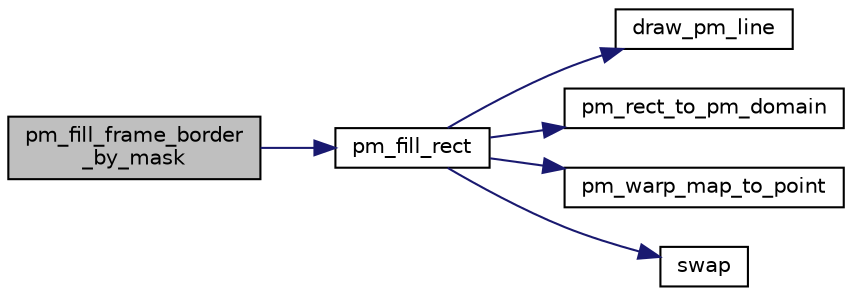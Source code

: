 digraph "pm_fill_frame_border_by_mask"
{
 // INTERACTIVE_SVG=YES
 // LATEX_PDF_SIZE
  bgcolor="transparent";
  edge [fontname="Helvetica",fontsize="10",labelfontname="Helvetica",labelfontsize="10"];
  node [fontname="Helvetica",fontsize="10",shape=record];
  rankdir="LR";
  Node1 [label="pm_fill_frame_border\l_by_mask",height=0.2,width=0.4,color="black", fillcolor="grey75", style="filled", fontcolor="black",tooltip=" "];
  Node1 -> Node2 [color="midnightblue",fontsize="10",style="solid",fontname="Helvetica"];
  Node2 [label="pm_fill_rect",height=0.2,width=0.4,color="black",URL="$d8/d26/group__PM__FUNCTION__GROUP.html#gafdf15c2c2724903df88b5982ed5324f7",tooltip=" "];
  Node2 -> Node3 [color="midnightblue",fontsize="10",style="solid",fontname="Helvetica"];
  Node3 [label="draw_pm_line",height=0.2,width=0.4,color="black",URL="$db/dab/lib__pm_8c.html#aa7bfa547ddc13e5932d537aa418ef4fa",tooltip=" "];
  Node2 -> Node4 [color="midnightblue",fontsize="10",style="solid",fontname="Helvetica"];
  Node4 [label="pm_rect_to_pm_domain",height=0.2,width=0.4,color="black",URL="$d8/d26/group__PM__FUNCTION__GROUP.html#ga045aae10e0ee3df0132eef397b78cf28",tooltip=" "];
  Node2 -> Node5 [color="midnightblue",fontsize="10",style="solid",fontname="Helvetica"];
  Node5 [label="pm_warp_map_to_point",height=0.2,width=0.4,color="black",URL="$d8/d26/group__PM__FUNCTION__GROUP.html#ga664f5cf6937741c75dc609b377c6b2c9",tooltip=" "];
  Node2 -> Node6 [color="midnightblue",fontsize="10",style="solid",fontname="Helvetica"];
  Node6 [label="swap",height=0.2,width=0.4,color="black",URL="$db/dab/lib__pm_8c.html#af72e64b45a2366d964f378b40ea0ddc2",tooltip=" "];
}
